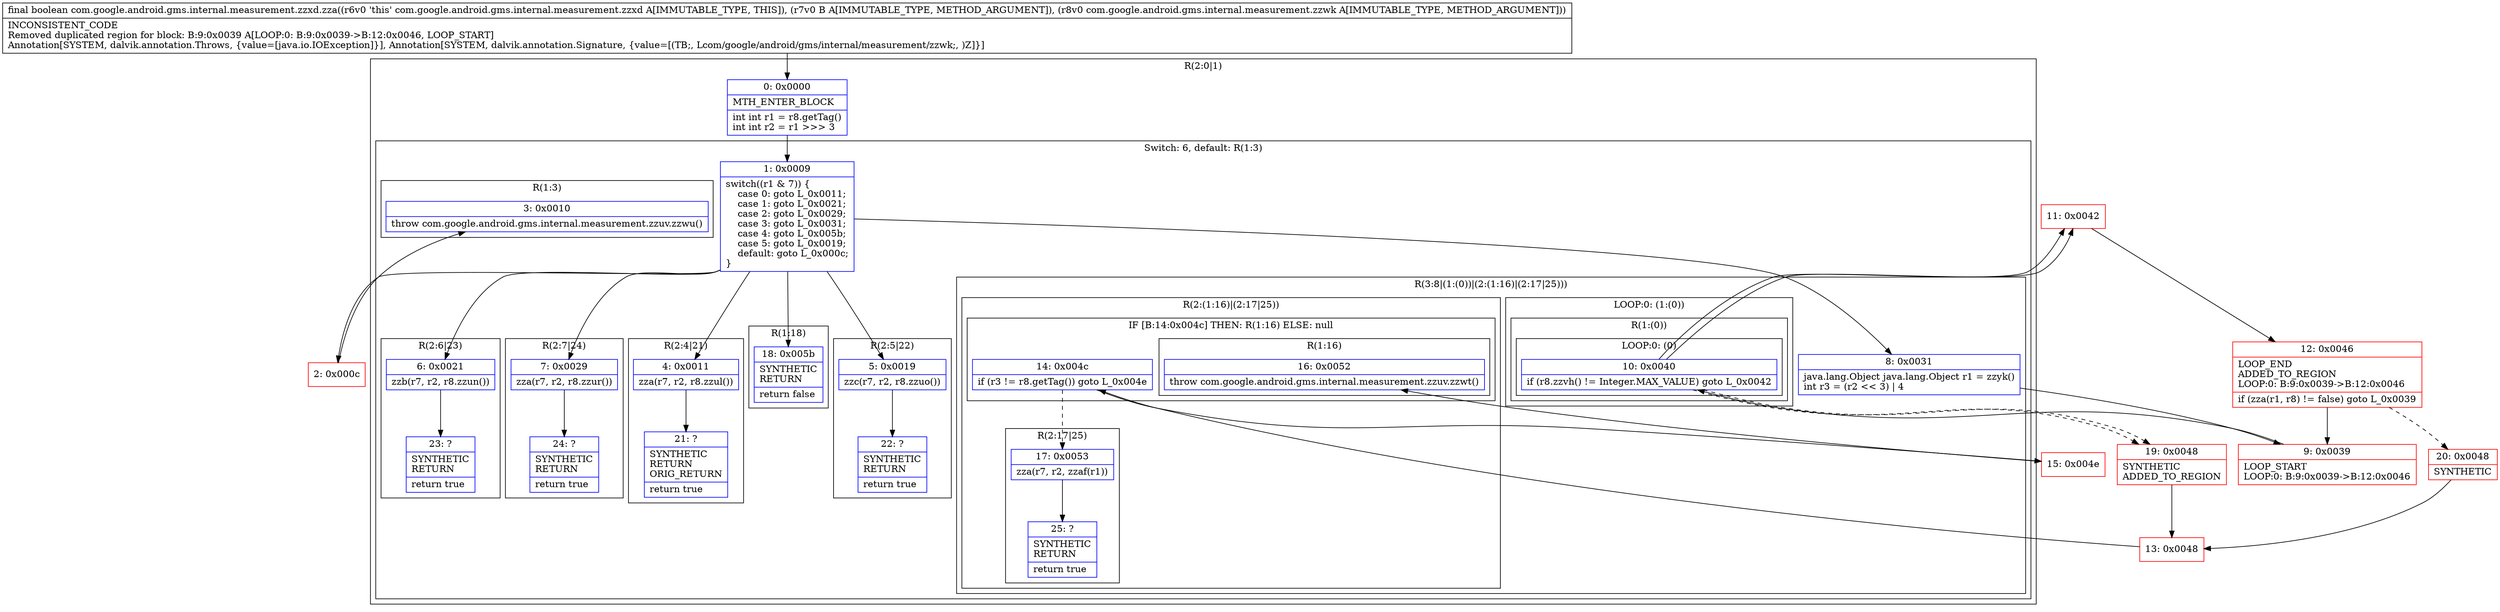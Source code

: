 digraph "CFG forcom.google.android.gms.internal.measurement.zzxd.zza(Ljava\/lang\/Object;Lcom\/google\/android\/gms\/internal\/measurement\/zzwk;)Z" {
subgraph cluster_Region_1024281406 {
label = "R(2:0|1)";
node [shape=record,color=blue];
Node_0 [shape=record,label="{0\:\ 0x0000|MTH_ENTER_BLOCK\l|int int r1 = r8.getTag()\lint int r2 = r1 \>\>\> 3\l}"];
subgraph cluster_SwitchRegion_701633746 {
label = "Switch: 6, default: R(1:3)";
node [shape=record,color=blue];
Node_1 [shape=record,label="{1\:\ 0x0009|switch((r1 & 7)) \{\l    case 0: goto L_0x0011;\l    case 1: goto L_0x0021;\l    case 2: goto L_0x0029;\l    case 3: goto L_0x0031;\l    case 4: goto L_0x005b;\l    case 5: goto L_0x0019;\l    default: goto L_0x000c;\l\}\l}"];
subgraph cluster_Region_258496789 {
label = "R(2:4|21)";
node [shape=record,color=blue];
Node_4 [shape=record,label="{4\:\ 0x0011|zza(r7, r2, r8.zzul())\l}"];
Node_21 [shape=record,label="{21\:\ ?|SYNTHETIC\lRETURN\lORIG_RETURN\l|return true\l}"];
}
subgraph cluster_Region_180046641 {
label = "R(2:6|23)";
node [shape=record,color=blue];
Node_6 [shape=record,label="{6\:\ 0x0021|zzb(r7, r2, r8.zzun())\l}"];
Node_23 [shape=record,label="{23\:\ ?|SYNTHETIC\lRETURN\l|return true\l}"];
}
subgraph cluster_Region_1572382179 {
label = "R(2:7|24)";
node [shape=record,color=blue];
Node_7 [shape=record,label="{7\:\ 0x0029|zza(r7, r2, r8.zzur())\l}"];
Node_24 [shape=record,label="{24\:\ ?|SYNTHETIC\lRETURN\l|return true\l}"];
}
subgraph cluster_Region_1685413378 {
label = "R(3:8|(1:(0))|(2:(1:16)|(2:17|25)))";
node [shape=record,color=blue];
Node_8 [shape=record,label="{8\:\ 0x0031|java.lang.Object java.lang.Object r1 = zzyk()\lint r3 = (r2 \<\< 3) \| 4\l}"];
subgraph cluster_LoopRegion_1183060076 {
label = "LOOP:0: (1:(0))";
node [shape=record,color=blue];
Node_10 [shape=record,label="{10\:\ 0x0040|if (r8.zzvh() != Integer.MAX_VALUE) goto L_0x0042\l}"];
subgraph cluster_Region_1857773818 {
label = "R(1:(0))";
node [shape=record,color=blue];
subgraph cluster_LoopRegion_666979581 {
label = "LOOP:0: (0)";
node [shape=record,color=blue];
Node_10 [shape=record,label="{10\:\ 0x0040|if (r8.zzvh() != Integer.MAX_VALUE) goto L_0x0042\l}"];
subgraph cluster_Region_2119900730 {
label = "R(0)";
node [shape=record,color=blue];
}
}
}
}
subgraph cluster_Region_414869229 {
label = "R(2:(1:16)|(2:17|25))";
node [shape=record,color=blue];
subgraph cluster_IfRegion_1629815490 {
label = "IF [B:14:0x004c] THEN: R(1:16) ELSE: null";
node [shape=record,color=blue];
Node_14 [shape=record,label="{14\:\ 0x004c|if (r3 != r8.getTag()) goto L_0x004e\l}"];
subgraph cluster_Region_766736816 {
label = "R(1:16)";
node [shape=record,color=blue];
Node_16 [shape=record,label="{16\:\ 0x0052|throw com.google.android.gms.internal.measurement.zzuv.zzwt()\l}"];
}
}
subgraph cluster_Region_689443688 {
label = "R(2:17|25)";
node [shape=record,color=blue];
Node_17 [shape=record,label="{17\:\ 0x0053|zza(r7, r2, zzaf(r1))\l}"];
Node_25 [shape=record,label="{25\:\ ?|SYNTHETIC\lRETURN\l|return true\l}"];
}
}
}
subgraph cluster_Region_3702367 {
label = "R(1:18)";
node [shape=record,color=blue];
Node_18 [shape=record,label="{18\:\ 0x005b|SYNTHETIC\lRETURN\l|return false\l}"];
}
subgraph cluster_Region_2032809913 {
label = "R(2:5|22)";
node [shape=record,color=blue];
Node_5 [shape=record,label="{5\:\ 0x0019|zzc(r7, r2, r8.zzuo())\l}"];
Node_22 [shape=record,label="{22\:\ ?|SYNTHETIC\lRETURN\l|return true\l}"];
}
subgraph cluster_Region_640948908 {
label = "R(1:3)";
node [shape=record,color=blue];
Node_3 [shape=record,label="{3\:\ 0x0010|throw com.google.android.gms.internal.measurement.zzuv.zzwu()\l}"];
}
}
}
Node_2 [shape=record,color=red,label="{2\:\ 0x000c}"];
Node_9 [shape=record,color=red,label="{9\:\ 0x0039|LOOP_START\lLOOP:0: B:9:0x0039\-\>B:12:0x0046\l}"];
Node_11 [shape=record,color=red,label="{11\:\ 0x0042}"];
Node_12 [shape=record,color=red,label="{12\:\ 0x0046|LOOP_END\lADDED_TO_REGION\lLOOP:0: B:9:0x0039\-\>B:12:0x0046\l|if (zza(r1, r8) != false) goto L_0x0039\l}"];
Node_13 [shape=record,color=red,label="{13\:\ 0x0048}"];
Node_15 [shape=record,color=red,label="{15\:\ 0x004e}"];
Node_19 [shape=record,color=red,label="{19\:\ 0x0048|SYNTHETIC\lADDED_TO_REGION\l}"];
Node_20 [shape=record,color=red,label="{20\:\ 0x0048|SYNTHETIC\l}"];
MethodNode[shape=record,label="{final boolean com.google.android.gms.internal.measurement.zzxd.zza((r6v0 'this' com.google.android.gms.internal.measurement.zzxd A[IMMUTABLE_TYPE, THIS]), (r7v0 B A[IMMUTABLE_TYPE, METHOD_ARGUMENT]), (r8v0 com.google.android.gms.internal.measurement.zzwk A[IMMUTABLE_TYPE, METHOD_ARGUMENT]))  | INCONSISTENT_CODE\lRemoved duplicated region for block: B:9:0x0039 A[LOOP:0: B:9:0x0039\-\>B:12:0x0046, LOOP_START]\lAnnotation[SYSTEM, dalvik.annotation.Throws, \{value=[java.io.IOException]\}], Annotation[SYSTEM, dalvik.annotation.Signature, \{value=[(TB;, Lcom\/google\/android\/gms\/internal\/measurement\/zzwk;, )Z]\}]\l}"];
MethodNode -> Node_0;
Node_0 -> Node_1;
Node_1 -> Node_2;
Node_1 -> Node_4;
Node_1 -> Node_5;
Node_1 -> Node_6;
Node_1 -> Node_7;
Node_1 -> Node_8;
Node_1 -> Node_18;
Node_4 -> Node_21;
Node_6 -> Node_23;
Node_7 -> Node_24;
Node_8 -> Node_9;
Node_10 -> Node_11;
Node_10 -> Node_19[style=dashed];
Node_10 -> Node_11;
Node_10 -> Node_19[style=dashed];
Node_14 -> Node_15;
Node_14 -> Node_17[style=dashed];
Node_17 -> Node_25;
Node_5 -> Node_22;
Node_2 -> Node_3;
Node_9 -> Node_10;
Node_11 -> Node_12;
Node_12 -> Node_9;
Node_12 -> Node_20[style=dashed];
Node_13 -> Node_14;
Node_15 -> Node_16;
Node_19 -> Node_13;
Node_20 -> Node_13;
}

